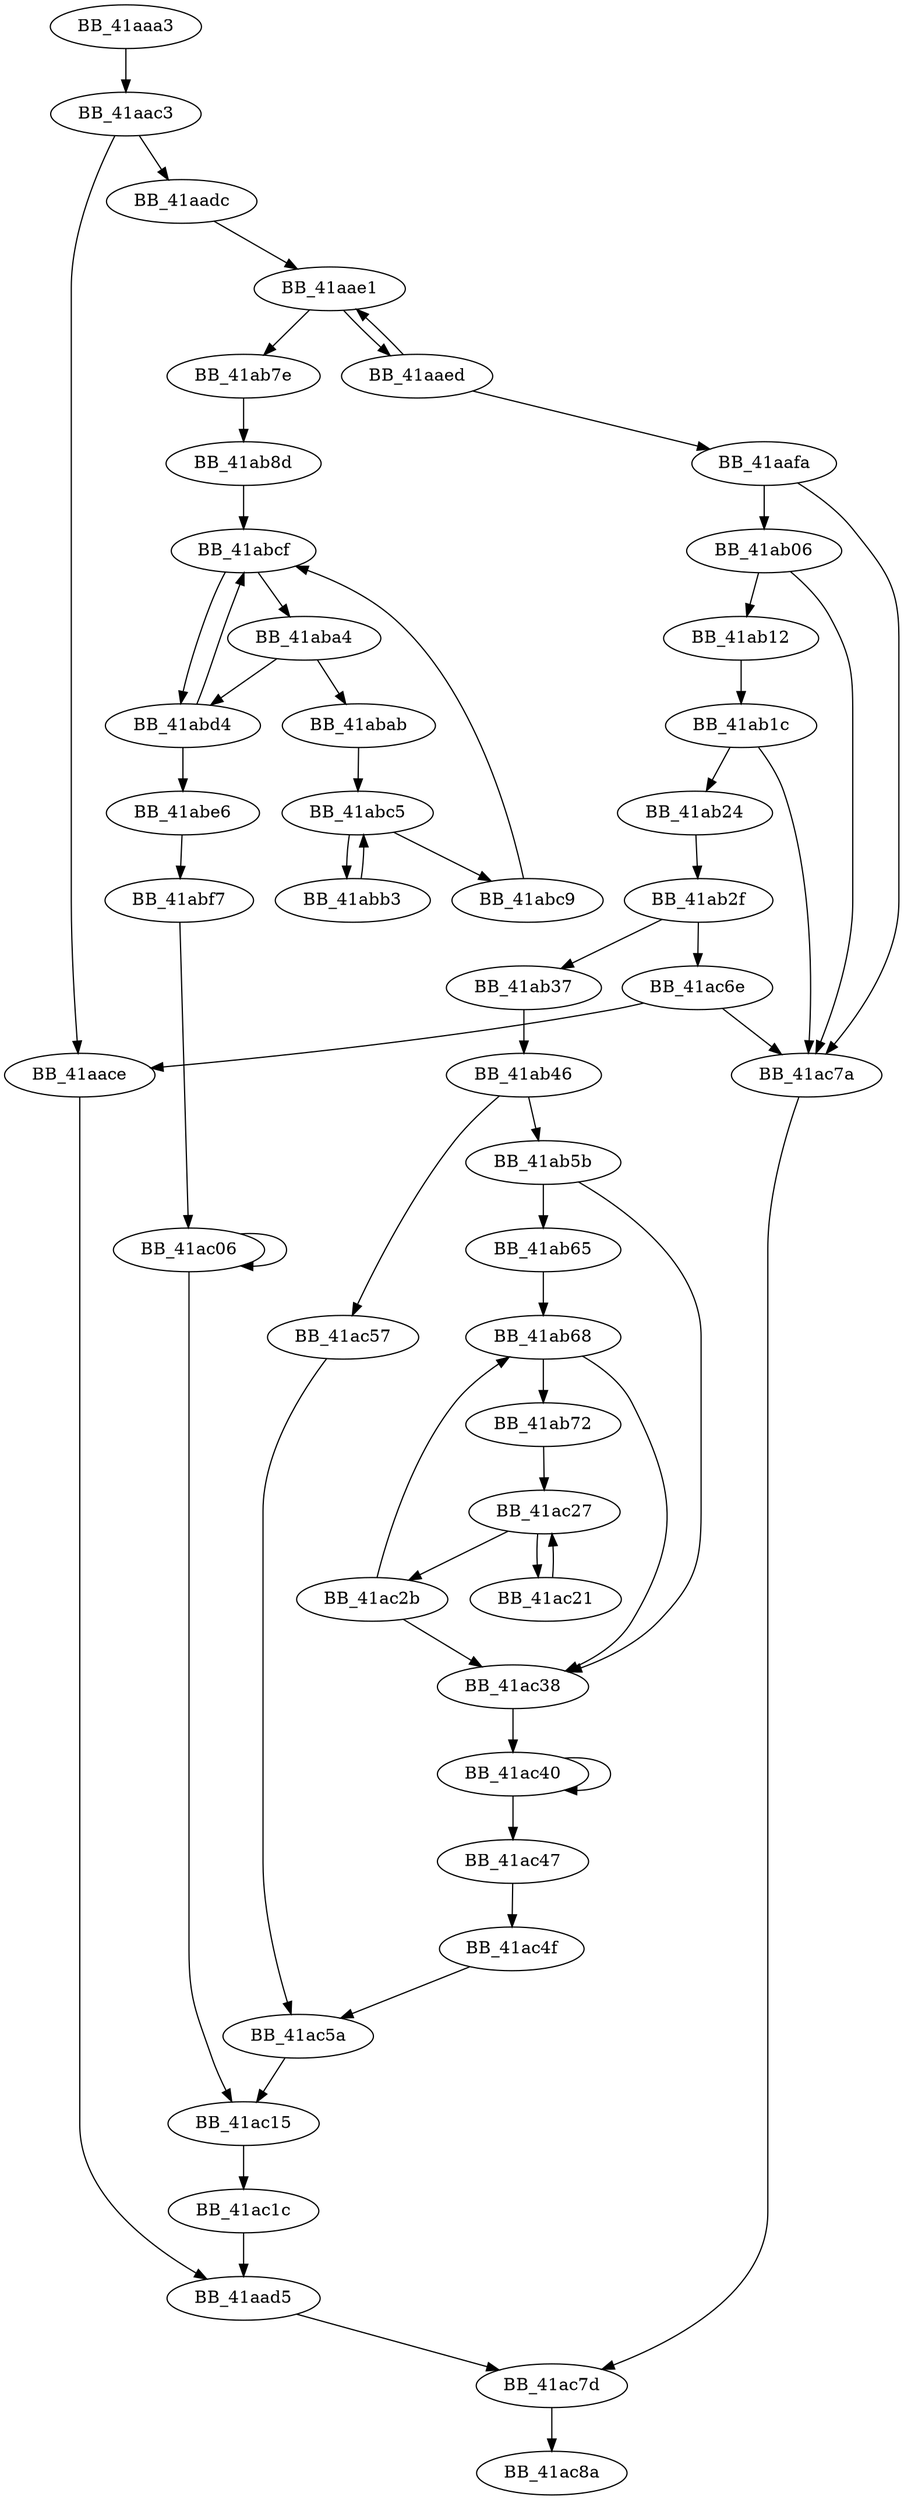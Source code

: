 DiGraph __setmbcp_nolock{
BB_41aaa3->BB_41aac3
BB_41aac3->BB_41aace
BB_41aac3->BB_41aadc
BB_41aace->BB_41aad5
BB_41aad5->BB_41ac7d
BB_41aadc->BB_41aae1
BB_41aae1->BB_41aaed
BB_41aae1->BB_41ab7e
BB_41aaed->BB_41aae1
BB_41aaed->BB_41aafa
BB_41aafa->BB_41ab06
BB_41aafa->BB_41ac7a
BB_41ab06->BB_41ab12
BB_41ab06->BB_41ac7a
BB_41ab12->BB_41ab1c
BB_41ab1c->BB_41ab24
BB_41ab1c->BB_41ac7a
BB_41ab24->BB_41ab2f
BB_41ab2f->BB_41ab37
BB_41ab2f->BB_41ac6e
BB_41ab37->BB_41ab46
BB_41ab46->BB_41ab5b
BB_41ab46->BB_41ac57
BB_41ab5b->BB_41ab65
BB_41ab5b->BB_41ac38
BB_41ab65->BB_41ab68
BB_41ab68->BB_41ab72
BB_41ab68->BB_41ac38
BB_41ab72->BB_41ac27
BB_41ab7e->BB_41ab8d
BB_41ab8d->BB_41abcf
BB_41aba4->BB_41abab
BB_41aba4->BB_41abd4
BB_41abab->BB_41abc5
BB_41abb3->BB_41abc5
BB_41abc5->BB_41abb3
BB_41abc5->BB_41abc9
BB_41abc9->BB_41abcf
BB_41abcf->BB_41aba4
BB_41abcf->BB_41abd4
BB_41abd4->BB_41abcf
BB_41abd4->BB_41abe6
BB_41abe6->BB_41abf7
BB_41abf7->BB_41ac06
BB_41ac06->BB_41ac06
BB_41ac06->BB_41ac15
BB_41ac15->BB_41ac1c
BB_41ac1c->BB_41aad5
BB_41ac21->BB_41ac27
BB_41ac27->BB_41ac21
BB_41ac27->BB_41ac2b
BB_41ac2b->BB_41ab68
BB_41ac2b->BB_41ac38
BB_41ac38->BB_41ac40
BB_41ac40->BB_41ac40
BB_41ac40->BB_41ac47
BB_41ac47->BB_41ac4f
BB_41ac4f->BB_41ac5a
BB_41ac57->BB_41ac5a
BB_41ac5a->BB_41ac15
BB_41ac6e->BB_41aace
BB_41ac6e->BB_41ac7a
BB_41ac7a->BB_41ac7d
BB_41ac7d->BB_41ac8a
}
